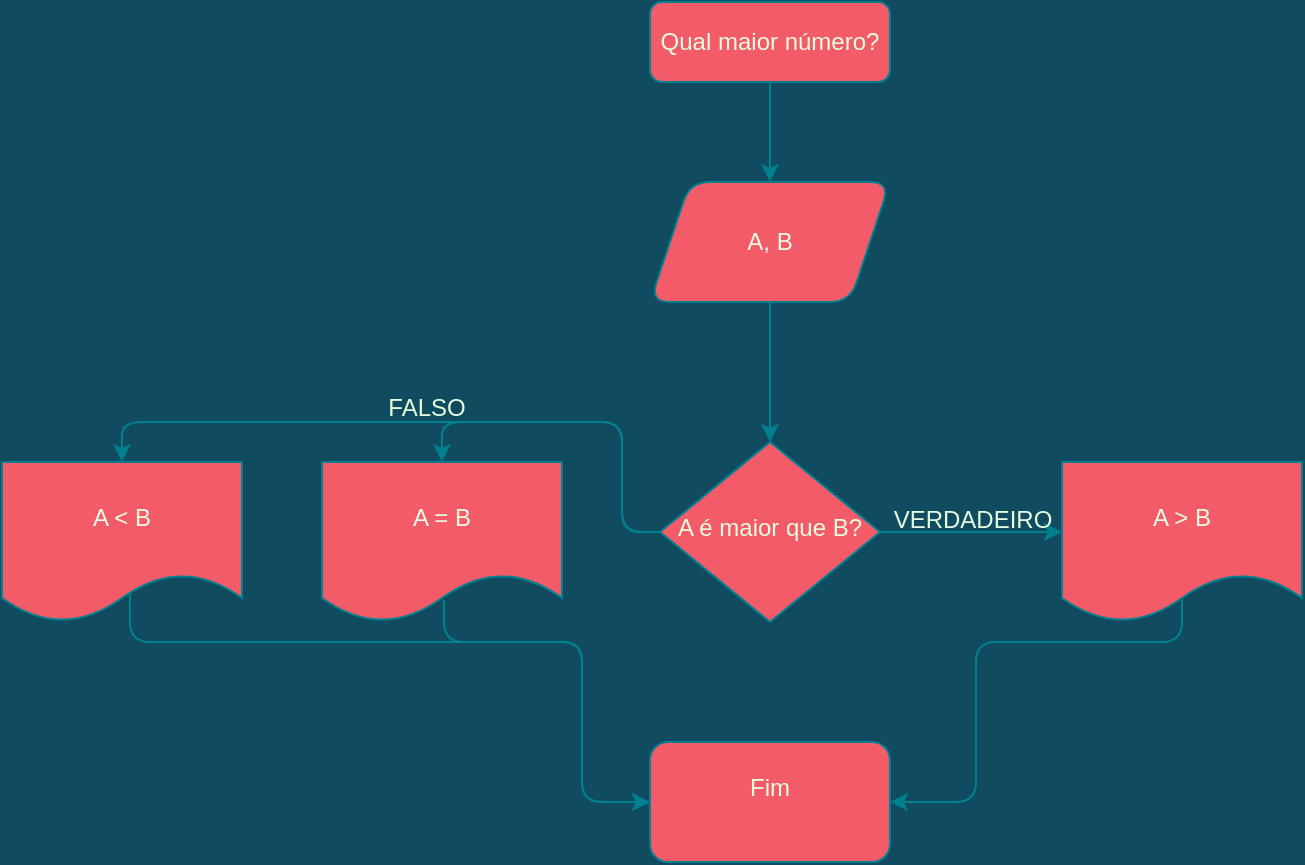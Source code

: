 <mxfile version="17.1.3" type="github">
  <diagram id="C5RBs43oDa-KdzZeNtuy" name="Page-1">
    <mxGraphModel dx="868" dy="397" grid="1" gridSize="10" guides="1" tooltips="1" connect="1" arrows="1" fold="1" page="1" pageScale="1" pageWidth="827" pageHeight="1169" background="#114B5F" math="0" shadow="0">
      <root>
        <mxCell id="WIyWlLk6GJQsqaUBKTNV-0" />
        <mxCell id="WIyWlLk6GJQsqaUBKTNV-1" parent="WIyWlLk6GJQsqaUBKTNV-0" />
        <mxCell id="pxgwWuf9EFSNIOMWw36r-2" style="edgeStyle=orthogonalEdgeStyle;curved=0;rounded=1;sketch=0;orthogonalLoop=1;jettySize=auto;html=1;entryX=0.5;entryY=0;entryDx=0;entryDy=0;fontFamily=Helvetica;fontSize=12;fontColor=#E4FDE1;strokeColor=#028090;fillColor=#F45B69;" edge="1" parent="WIyWlLk6GJQsqaUBKTNV-1" source="WIyWlLk6GJQsqaUBKTNV-3" target="pxgwWuf9EFSNIOMWw36r-1">
          <mxGeometry relative="1" as="geometry" />
        </mxCell>
        <mxCell id="WIyWlLk6GJQsqaUBKTNV-3" value="Qual maior número?" style="rounded=1;whiteSpace=wrap;html=1;fontSize=12;glass=0;strokeWidth=1;shadow=0;fillColor=#F45B69;strokeColor=#028090;fontColor=#E4FDE1;" parent="WIyWlLk6GJQsqaUBKTNV-1" vertex="1">
          <mxGeometry x="354" y="90" width="120" height="40" as="geometry" />
        </mxCell>
        <mxCell id="pxgwWuf9EFSNIOMWw36r-5" value="&lt;div&gt;VERDADEIRO&lt;/div&gt;&lt;div&gt;&lt;br&gt;&lt;/div&gt;" style="edgeStyle=orthogonalEdgeStyle;curved=0;rounded=1;sketch=0;orthogonalLoop=1;jettySize=auto;html=1;labelBackgroundColor=none;fontFamily=Helvetica;fontSize=12;fontColor=#E4FDE1;strokeColor=#028090;fillColor=#F45B69;" edge="1" parent="WIyWlLk6GJQsqaUBKTNV-1" source="WIyWlLk6GJQsqaUBKTNV-6">
          <mxGeometry relative="1" as="geometry">
            <mxPoint x="560" y="355" as="targetPoint" />
          </mxGeometry>
        </mxCell>
        <mxCell id="pxgwWuf9EFSNIOMWw36r-6" value="&lt;div&gt;FALSO&lt;/div&gt;&lt;div&gt;&lt;br&gt;&lt;/div&gt;" style="edgeStyle=orthogonalEdgeStyle;curved=0;rounded=1;sketch=0;orthogonalLoop=1;jettySize=auto;html=1;labelBackgroundColor=none;fontFamily=Helvetica;fontSize=12;fontColor=#E4FDE1;strokeColor=#028090;fillColor=#F45B69;entryX=0.5;entryY=0;entryDx=0;entryDy=0;exitX=0;exitY=0.5;exitDx=0;exitDy=0;" edge="1" parent="WIyWlLk6GJQsqaUBKTNV-1" source="WIyWlLk6GJQsqaUBKTNV-6" target="pxgwWuf9EFSNIOMWw36r-7">
          <mxGeometry relative="1" as="geometry">
            <mxPoint x="280" y="355" as="targetPoint" />
            <Array as="points">
              <mxPoint x="340" y="355" />
              <mxPoint x="340" y="300" />
              <mxPoint x="90" y="300" />
            </Array>
          </mxGeometry>
        </mxCell>
        <mxCell id="pxgwWuf9EFSNIOMWw36r-15" style="edgeStyle=orthogonalEdgeStyle;curved=0;rounded=1;sketch=0;orthogonalLoop=1;jettySize=auto;html=1;entryX=0.5;entryY=0;entryDx=0;entryDy=0;labelBackgroundColor=none;fontFamily=Helvetica;fontSize=12;fontColor=#E4FDE1;strokeColor=#028090;fillColor=#F45B69;" edge="1" parent="WIyWlLk6GJQsqaUBKTNV-1" source="WIyWlLk6GJQsqaUBKTNV-6" target="pxgwWuf9EFSNIOMWw36r-14">
          <mxGeometry relative="1" as="geometry">
            <Array as="points">
              <mxPoint x="340" y="355" />
              <mxPoint x="340" y="300" />
              <mxPoint x="250" y="300" />
            </Array>
          </mxGeometry>
        </mxCell>
        <mxCell id="WIyWlLk6GJQsqaUBKTNV-6" value="A é maior que B?" style="rhombus;whiteSpace=wrap;html=1;shadow=0;fontFamily=Helvetica;fontSize=12;align=center;strokeWidth=1;spacing=6;spacingTop=-4;fillColor=#F45B69;strokeColor=#028090;fontColor=#E4FDE1;" parent="WIyWlLk6GJQsqaUBKTNV-1" vertex="1">
          <mxGeometry x="359" y="310" width="110" height="90" as="geometry" />
        </mxCell>
        <mxCell id="pxgwWuf9EFSNIOMWw36r-3" style="edgeStyle=orthogonalEdgeStyle;curved=0;rounded=1;sketch=0;orthogonalLoop=1;jettySize=auto;html=1;entryX=0.5;entryY=0;entryDx=0;entryDy=0;fontFamily=Helvetica;fontSize=12;fontColor=#E4FDE1;strokeColor=#028090;fillColor=#F45B69;" edge="1" parent="WIyWlLk6GJQsqaUBKTNV-1" source="pxgwWuf9EFSNIOMWw36r-1" target="WIyWlLk6GJQsqaUBKTNV-6">
          <mxGeometry relative="1" as="geometry" />
        </mxCell>
        <mxCell id="pxgwWuf9EFSNIOMWw36r-1" value="A, B" style="shape=parallelogram;perimeter=parallelogramPerimeter;whiteSpace=wrap;html=1;fixedSize=1;rounded=1;shadow=0;glass=0;fontFamily=Helvetica;fontSize=12;fontColor=#E4FDE1;strokeColor=#028090;strokeWidth=1;fillColor=#F45B69;" vertex="1" parent="WIyWlLk6GJQsqaUBKTNV-1">
          <mxGeometry x="354" y="180" width="120" height="60" as="geometry" />
        </mxCell>
        <mxCell id="pxgwWuf9EFSNIOMWw36r-10" style="edgeStyle=orthogonalEdgeStyle;curved=0;rounded=1;sketch=0;orthogonalLoop=1;jettySize=auto;html=1;entryX=0;entryY=0.5;entryDx=0;entryDy=0;labelBackgroundColor=none;fontFamily=Helvetica;fontSize=12;fontColor=#E4FDE1;strokeColor=#028090;fillColor=#F45B69;exitX=0.533;exitY=0.8;exitDx=0;exitDy=0;exitPerimeter=0;" edge="1" parent="WIyWlLk6GJQsqaUBKTNV-1" source="pxgwWuf9EFSNIOMWw36r-7" target="pxgwWuf9EFSNIOMWw36r-9">
          <mxGeometry relative="1" as="geometry">
            <Array as="points">
              <mxPoint x="94" y="410" />
              <mxPoint x="320" y="410" />
              <mxPoint x="320" y="490" />
            </Array>
          </mxGeometry>
        </mxCell>
        <mxCell id="pxgwWuf9EFSNIOMWw36r-7" value="A &amp;lt; B" style="shape=document;whiteSpace=wrap;html=1;boundedLbl=1;shadow=0;fontFamily=Helvetica;fontSize=12;fontColor=#E4FDE1;strokeColor=#028090;strokeWidth=1;fillColor=#F45B69;" vertex="1" parent="WIyWlLk6GJQsqaUBKTNV-1">
          <mxGeometry x="30" y="320" width="120" height="80" as="geometry" />
        </mxCell>
        <mxCell id="pxgwWuf9EFSNIOMWw36r-11" style="edgeStyle=orthogonalEdgeStyle;curved=0;rounded=1;sketch=0;orthogonalLoop=1;jettySize=auto;html=1;entryX=1;entryY=0.5;entryDx=0;entryDy=0;labelBackgroundColor=none;fontFamily=Helvetica;fontSize=12;fontColor=#E4FDE1;strokeColor=#028090;fillColor=#F45B69;exitX=0.5;exitY=0.863;exitDx=0;exitDy=0;exitPerimeter=0;" edge="1" parent="WIyWlLk6GJQsqaUBKTNV-1" source="pxgwWuf9EFSNIOMWw36r-8" target="pxgwWuf9EFSNIOMWw36r-9">
          <mxGeometry relative="1" as="geometry">
            <Array as="points">
              <mxPoint x="620" y="410" />
              <mxPoint x="517" y="410" />
              <mxPoint x="517" y="490" />
            </Array>
          </mxGeometry>
        </mxCell>
        <mxCell id="pxgwWuf9EFSNIOMWw36r-8" value="A &amp;gt; B" style="shape=document;whiteSpace=wrap;html=1;boundedLbl=1;shadow=0;fontFamily=Helvetica;fontSize=12;fontColor=#E4FDE1;strokeColor=#028090;strokeWidth=1;fillColor=#F45B69;" vertex="1" parent="WIyWlLk6GJQsqaUBKTNV-1">
          <mxGeometry x="560" y="320" width="120" height="80" as="geometry" />
        </mxCell>
        <mxCell id="pxgwWuf9EFSNIOMWw36r-9" value="&lt;div&gt;Fim&lt;/div&gt;&lt;div&gt;&lt;br&gt;&lt;/div&gt;" style="rounded=1;whiteSpace=wrap;html=1;shadow=0;fontFamily=Helvetica;fontSize=12;fontColor=#E4FDE1;strokeColor=#028090;strokeWidth=1;fillColor=#F45B69;" vertex="1" parent="WIyWlLk6GJQsqaUBKTNV-1">
          <mxGeometry x="354" y="460" width="120" height="60" as="geometry" />
        </mxCell>
        <mxCell id="pxgwWuf9EFSNIOMWw36r-16" style="edgeStyle=orthogonalEdgeStyle;curved=0;rounded=1;sketch=0;orthogonalLoop=1;jettySize=auto;html=1;entryX=0;entryY=0.5;entryDx=0;entryDy=0;labelBackgroundColor=none;fontFamily=Helvetica;fontSize=12;fontColor=#E4FDE1;strokeColor=#028090;fillColor=#F45B69;exitX=0.508;exitY=0.863;exitDx=0;exitDy=0;exitPerimeter=0;" edge="1" parent="WIyWlLk6GJQsqaUBKTNV-1" source="pxgwWuf9EFSNIOMWw36r-14" target="pxgwWuf9EFSNIOMWw36r-9">
          <mxGeometry relative="1" as="geometry">
            <Array as="points">
              <mxPoint x="251" y="410" />
              <mxPoint x="320" y="410" />
              <mxPoint x="320" y="490" />
            </Array>
          </mxGeometry>
        </mxCell>
        <mxCell id="pxgwWuf9EFSNIOMWw36r-14" value="A = B" style="shape=document;whiteSpace=wrap;html=1;boundedLbl=1;shadow=0;fontFamily=Helvetica;fontSize=12;fontColor=#E4FDE1;strokeColor=#028090;strokeWidth=1;fillColor=#F45B69;" vertex="1" parent="WIyWlLk6GJQsqaUBKTNV-1">
          <mxGeometry x="190" y="320" width="120" height="80" as="geometry" />
        </mxCell>
      </root>
    </mxGraphModel>
  </diagram>
</mxfile>
